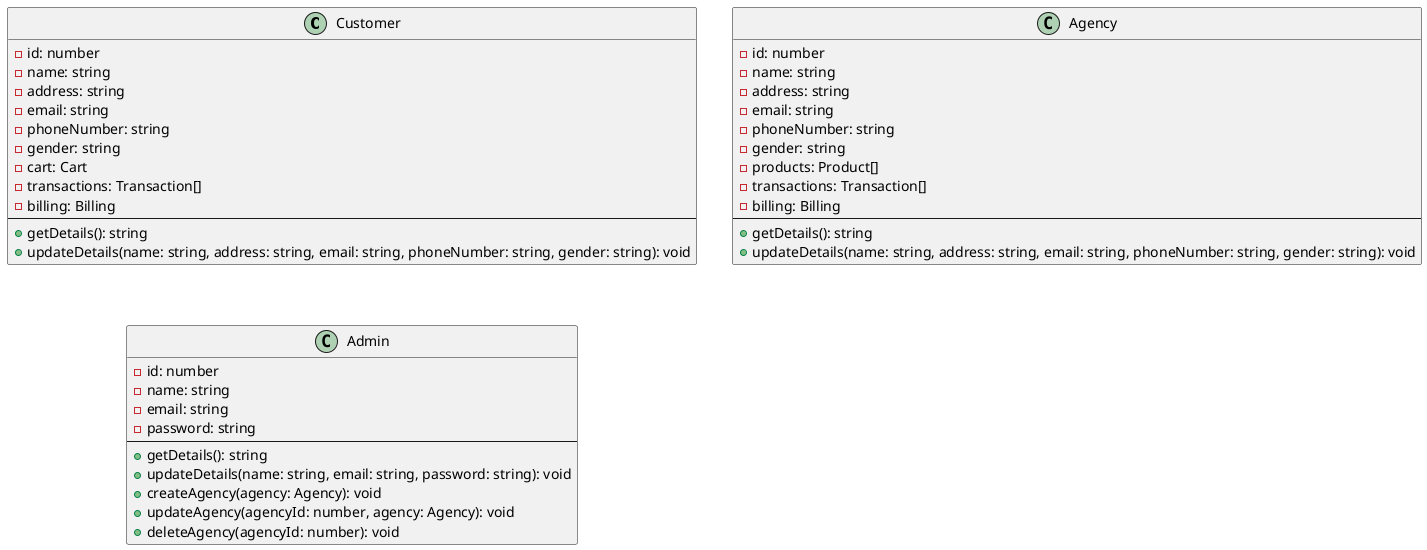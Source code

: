 @startuml classDiagram

class Customer {
  - id: number
  - name: string
  - address: string
  - email: string
  - phoneNumber: string
  - gender: string
  - cart: Cart
  - transactions: Transaction[]
  - billing: Billing
  --
  + getDetails(): string
  + updateDetails(name: string, address: string, email: string, phoneNumber: string, gender: string): void
}

class Agency {
  - id: number
  - name: string
  - address: string
  - email: string
  - phoneNumber: string
  - gender: string
  - products: Product[]
  - transactions: Transaction[]
  - billing: Billing
  --
  + getDetails(): string
  + updateDetails(name: string, address: string, email: string, phoneNumber: string, gender: string): void
}

class Admin {
  - id: number
  - name: string
  - email: string
  - password: string
  --
  + getDetails(): string
  + updateDetails(name: string, email: string, password: string): void
  + createAgency(agency: Agency): void
  + updateAgency(agencyId: number, agency: Agency): void
  + deleteAgency(agencyId: number): void
}

@enduml